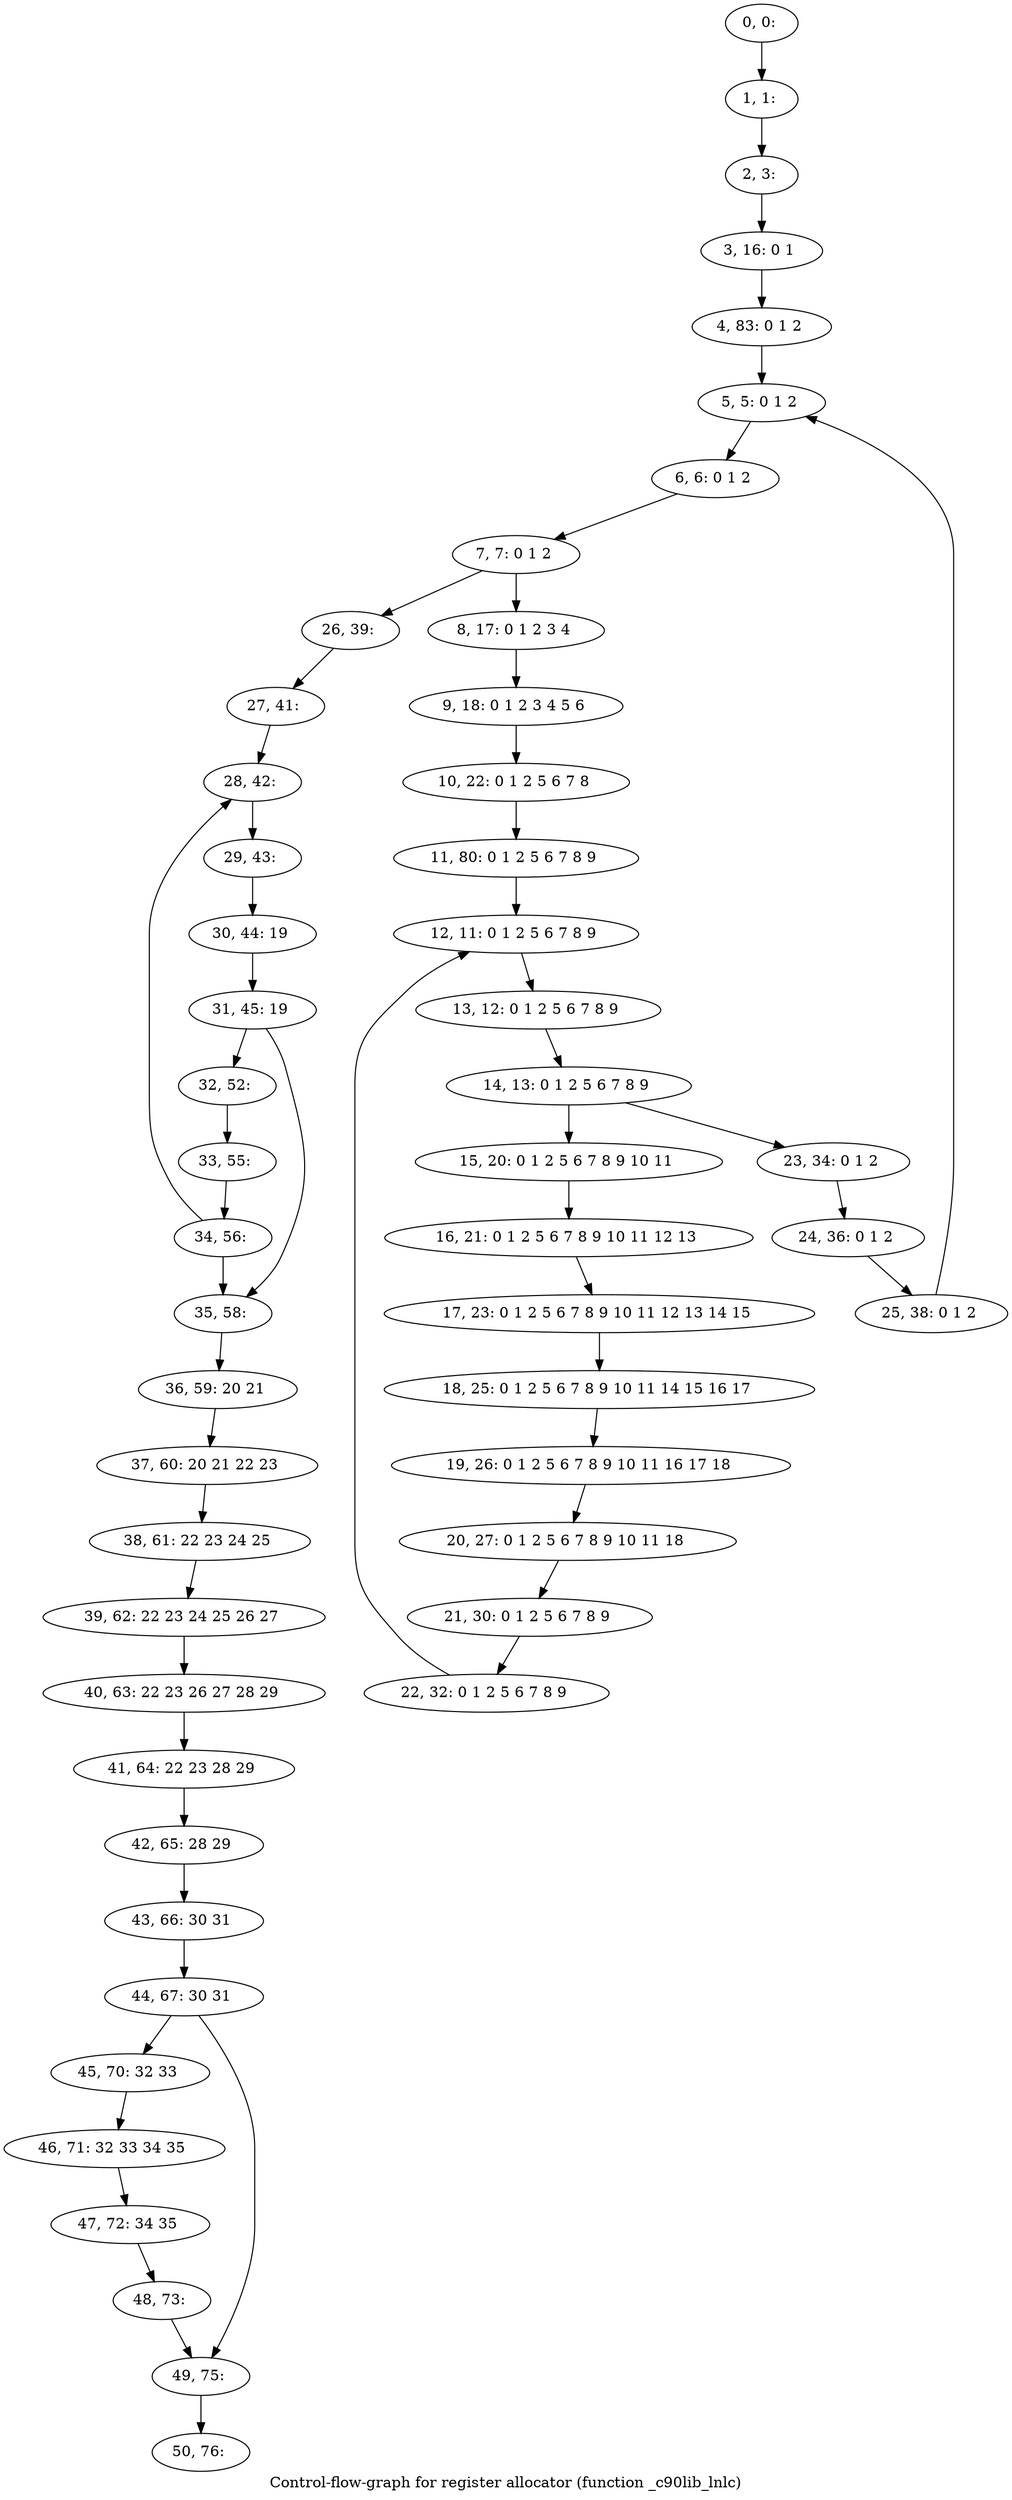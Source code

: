digraph G {
graph [label="Control-flow-graph for register allocator (function _c90lib_lnlc)"]
0[label="0, 0: "];
1[label="1, 1: "];
2[label="2, 3: "];
3[label="3, 16: 0 1 "];
4[label="4, 83: 0 1 2 "];
5[label="5, 5: 0 1 2 "];
6[label="6, 6: 0 1 2 "];
7[label="7, 7: 0 1 2 "];
8[label="8, 17: 0 1 2 3 4 "];
9[label="9, 18: 0 1 2 3 4 5 6 "];
10[label="10, 22: 0 1 2 5 6 7 8 "];
11[label="11, 80: 0 1 2 5 6 7 8 9 "];
12[label="12, 11: 0 1 2 5 6 7 8 9 "];
13[label="13, 12: 0 1 2 5 6 7 8 9 "];
14[label="14, 13: 0 1 2 5 6 7 8 9 "];
15[label="15, 20: 0 1 2 5 6 7 8 9 10 11 "];
16[label="16, 21: 0 1 2 5 6 7 8 9 10 11 12 13 "];
17[label="17, 23: 0 1 2 5 6 7 8 9 10 11 12 13 14 15 "];
18[label="18, 25: 0 1 2 5 6 7 8 9 10 11 14 15 16 17 "];
19[label="19, 26: 0 1 2 5 6 7 8 9 10 11 16 17 18 "];
20[label="20, 27: 0 1 2 5 6 7 8 9 10 11 18 "];
21[label="21, 30: 0 1 2 5 6 7 8 9 "];
22[label="22, 32: 0 1 2 5 6 7 8 9 "];
23[label="23, 34: 0 1 2 "];
24[label="24, 36: 0 1 2 "];
25[label="25, 38: 0 1 2 "];
26[label="26, 39: "];
27[label="27, 41: "];
28[label="28, 42: "];
29[label="29, 43: "];
30[label="30, 44: 19 "];
31[label="31, 45: 19 "];
32[label="32, 52: "];
33[label="33, 55: "];
34[label="34, 56: "];
35[label="35, 58: "];
36[label="36, 59: 20 21 "];
37[label="37, 60: 20 21 22 23 "];
38[label="38, 61: 22 23 24 25 "];
39[label="39, 62: 22 23 24 25 26 27 "];
40[label="40, 63: 22 23 26 27 28 29 "];
41[label="41, 64: 22 23 28 29 "];
42[label="42, 65: 28 29 "];
43[label="43, 66: 30 31 "];
44[label="44, 67: 30 31 "];
45[label="45, 70: 32 33 "];
46[label="46, 71: 32 33 34 35 "];
47[label="47, 72: 34 35 "];
48[label="48, 73: "];
49[label="49, 75: "];
50[label="50, 76: "];
0->1 ;
1->2 ;
2->3 ;
3->4 ;
4->5 ;
5->6 ;
6->7 ;
7->8 ;
7->26 ;
8->9 ;
9->10 ;
10->11 ;
11->12 ;
12->13 ;
13->14 ;
14->15 ;
14->23 ;
15->16 ;
16->17 ;
17->18 ;
18->19 ;
19->20 ;
20->21 ;
21->22 ;
22->12 ;
23->24 ;
24->25 ;
25->5 ;
26->27 ;
27->28 ;
28->29 ;
29->30 ;
30->31 ;
31->32 ;
31->35 ;
32->33 ;
33->34 ;
34->35 ;
34->28 ;
35->36 ;
36->37 ;
37->38 ;
38->39 ;
39->40 ;
40->41 ;
41->42 ;
42->43 ;
43->44 ;
44->45 ;
44->49 ;
45->46 ;
46->47 ;
47->48 ;
48->49 ;
49->50 ;
}
